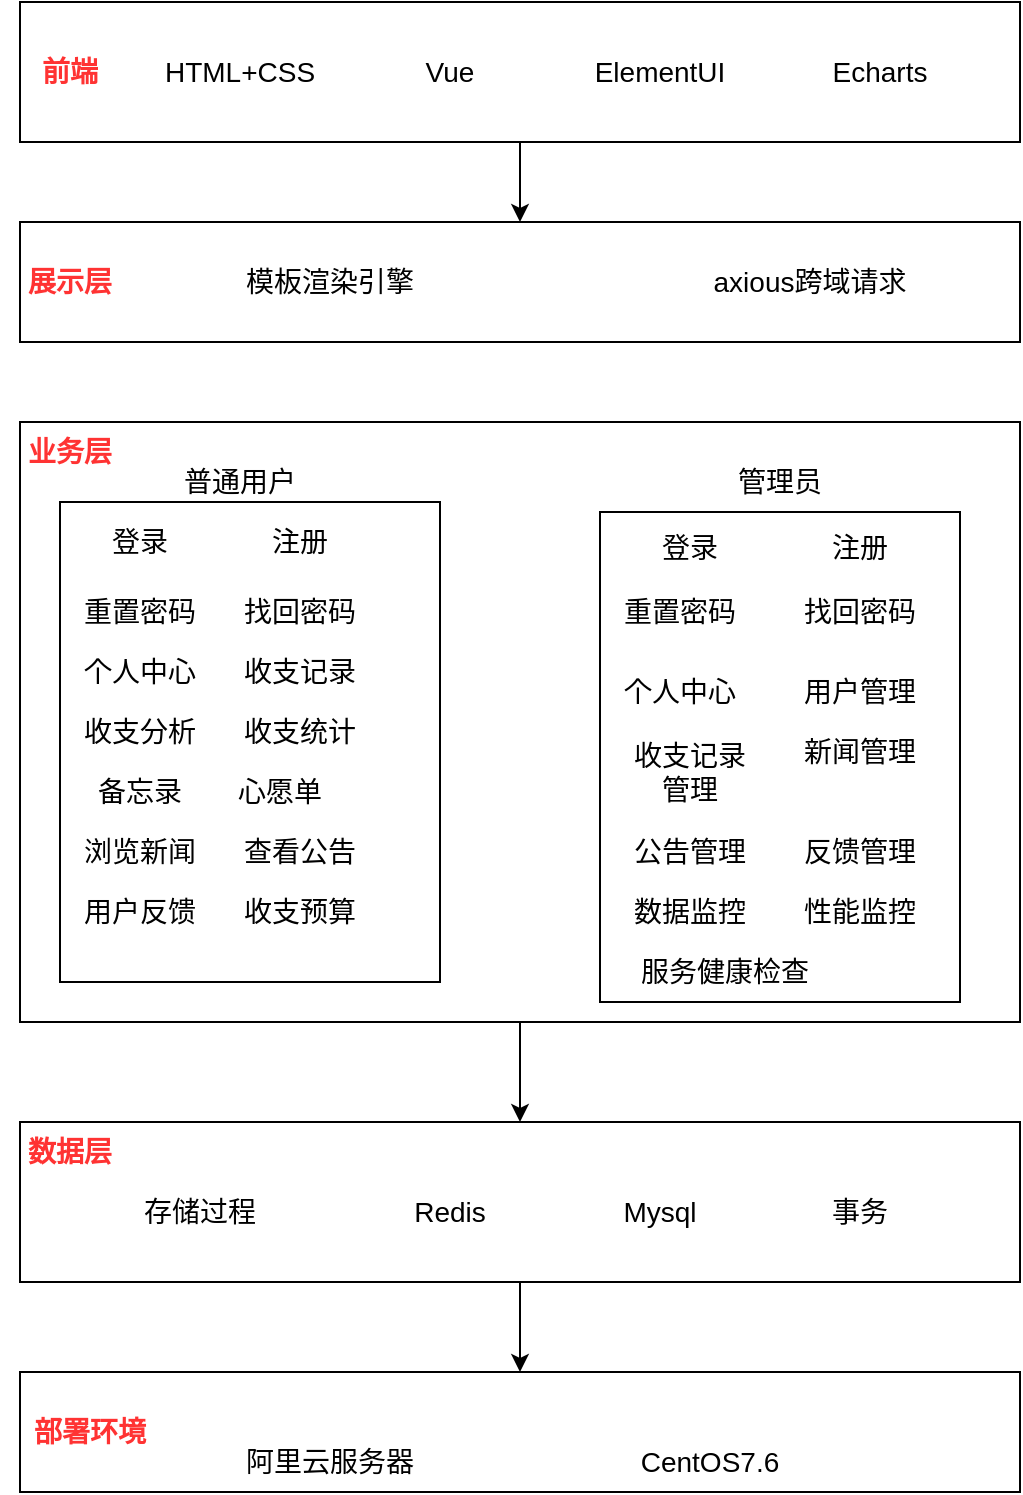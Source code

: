 <mxfile version="16.6.2" type="device"><diagram id="Y9OhO2kSSCuyKfrJHKeO" name="第 1 页"><mxGraphModel dx="1422" dy="761" grid="1" gridSize="10" guides="1" tooltips="1" connect="1" arrows="1" fold="1" page="1" pageScale="1" pageWidth="827" pageHeight="1169" math="0" shadow="0"><root><mxCell id="0"/><mxCell id="1" parent="0"/><mxCell id="0hmWqHft-x2trACRrvPl-2" value="" style="rounded=0;whiteSpace=wrap;html=1;" vertex="1" parent="1"><mxGeometry x="100" y="330" width="500" height="70" as="geometry"/></mxCell><mxCell id="0hmWqHft-x2trACRrvPl-3" value="&lt;font color=&quot;#ff3333&quot; style=&quot;font-size: 14px&quot;&gt;&lt;b&gt;前端&lt;/b&gt;&lt;/font&gt;" style="text;html=1;strokeColor=none;fillColor=none;align=center;verticalAlign=middle;whiteSpace=wrap;rounded=0;" vertex="1" parent="1"><mxGeometry x="90" y="350" width="70" height="30" as="geometry"/></mxCell><mxCell id="0hmWqHft-x2trACRrvPl-4" value="&lt;font color=&quot;#000000&quot;&gt;HTML+CSS&lt;/font&gt;" style="text;html=1;strokeColor=none;fillColor=none;align=center;verticalAlign=middle;whiteSpace=wrap;rounded=0;fontSize=14;fontColor=#FF3333;" vertex="1" parent="1"><mxGeometry x="180" y="350" width="60" height="30" as="geometry"/></mxCell><mxCell id="0hmWqHft-x2trACRrvPl-5" value="&lt;font color=&quot;#000000&quot;&gt;Vue&lt;/font&gt;" style="text;html=1;strokeColor=none;fillColor=none;align=center;verticalAlign=middle;whiteSpace=wrap;rounded=0;fontSize=14;fontColor=#FF3333;" vertex="1" parent="1"><mxGeometry x="285" y="350" width="60" height="30" as="geometry"/></mxCell><mxCell id="0hmWqHft-x2trACRrvPl-6" value="&lt;font color=&quot;#000000&quot;&gt;ElementUI&lt;/font&gt;" style="text;html=1;strokeColor=none;fillColor=none;align=center;verticalAlign=middle;whiteSpace=wrap;rounded=0;fontSize=14;fontColor=#FF3333;" vertex="1" parent="1"><mxGeometry x="390" y="350" width="60" height="30" as="geometry"/></mxCell><mxCell id="0hmWqHft-x2trACRrvPl-7" value="&lt;font color=&quot;#000000&quot;&gt;Echarts&lt;/font&gt;" style="text;html=1;strokeColor=none;fillColor=none;align=center;verticalAlign=middle;whiteSpace=wrap;rounded=0;fontSize=14;fontColor=#FF3333;" vertex="1" parent="1"><mxGeometry x="500" y="350" width="60" height="30" as="geometry"/></mxCell><mxCell id="0hmWqHft-x2trACRrvPl-9" value="" style="endArrow=classic;html=1;rounded=0;fontSize=14;fontColor=#000000;exitX=0.5;exitY=1;exitDx=0;exitDy=0;entryX=0.5;entryY=0;entryDx=0;entryDy=0;" edge="1" parent="1" source="0hmWqHft-x2trACRrvPl-2" target="0hmWqHft-x2trACRrvPl-10"><mxGeometry width="50" height="50" relative="1" as="geometry"><mxPoint x="390" y="610" as="sourcePoint"/><mxPoint x="315" y="440" as="targetPoint"/></mxGeometry></mxCell><mxCell id="0hmWqHft-x2trACRrvPl-10" value="" style="rounded=0;whiteSpace=wrap;html=1;fontSize=14;fontColor=#000000;" vertex="1" parent="1"><mxGeometry x="100" y="440" width="500" height="60" as="geometry"/></mxCell><mxCell id="0hmWqHft-x2trACRrvPl-11" value="&lt;font color=&quot;#ff3333&quot;&gt;&lt;span style=&quot;font-size: 14px&quot;&gt;&lt;b&gt;展示层&lt;/b&gt;&lt;/span&gt;&lt;/font&gt;" style="text;html=1;strokeColor=none;fillColor=none;align=center;verticalAlign=middle;whiteSpace=wrap;rounded=0;" vertex="1" parent="1"><mxGeometry x="90" y="455" width="70" height="30" as="geometry"/></mxCell><mxCell id="0hmWqHft-x2trACRrvPl-12" value="&lt;font color=&quot;#000000&quot;&gt;axious跨域请求&lt;/font&gt;" style="text;html=1;strokeColor=none;fillColor=none;align=center;verticalAlign=middle;whiteSpace=wrap;rounded=0;fontSize=14;fontColor=#FF3333;" vertex="1" parent="1"><mxGeometry x="440" y="455" width="110" height="30" as="geometry"/></mxCell><mxCell id="0hmWqHft-x2trACRrvPl-14" value="&lt;font color=&quot;#000000&quot;&gt;模板渲染引擎&lt;/font&gt;" style="text;html=1;strokeColor=none;fillColor=none;align=center;verticalAlign=middle;whiteSpace=wrap;rounded=0;fontSize=14;fontColor=#FF3333;" vertex="1" parent="1"><mxGeometry x="210" y="455" width="90" height="30" as="geometry"/></mxCell><mxCell id="0hmWqHft-x2trACRrvPl-15" value="" style="rounded=0;whiteSpace=wrap;html=1;fontSize=14;fontColor=#000000;" vertex="1" parent="1"><mxGeometry x="100" y="540" width="500" height="300" as="geometry"/></mxCell><mxCell id="0hmWqHft-x2trACRrvPl-16" value="" style="rounded=0;whiteSpace=wrap;html=1;fontSize=14;fontColor=#000000;" vertex="1" parent="1"><mxGeometry x="120" y="580" width="190" height="240" as="geometry"/></mxCell><mxCell id="0hmWqHft-x2trACRrvPl-17" value="&lt;font color=&quot;#ff3333&quot;&gt;&lt;span style=&quot;font-size: 14px&quot;&gt;&lt;b&gt;业务层&lt;/b&gt;&lt;/span&gt;&lt;/font&gt;" style="text;html=1;strokeColor=none;fillColor=none;align=center;verticalAlign=middle;whiteSpace=wrap;rounded=0;" vertex="1" parent="1"><mxGeometry x="90" y="540" width="70" height="30" as="geometry"/></mxCell><mxCell id="0hmWqHft-x2trACRrvPl-18" value="普通用户" style="text;html=1;strokeColor=none;fillColor=none;align=center;verticalAlign=middle;whiteSpace=wrap;rounded=0;fontSize=14;fontColor=#000000;" vertex="1" parent="1"><mxGeometry x="180" y="555" width="60" height="30" as="geometry"/></mxCell><mxCell id="0hmWqHft-x2trACRrvPl-19" value="" style="rounded=0;whiteSpace=wrap;html=1;fontSize=14;fontColor=#000000;" vertex="1" parent="1"><mxGeometry x="390" y="585" width="180" height="245" as="geometry"/></mxCell><mxCell id="0hmWqHft-x2trACRrvPl-20" value="管理员" style="text;html=1;strokeColor=none;fillColor=none;align=center;verticalAlign=middle;whiteSpace=wrap;rounded=0;fontSize=14;fontColor=#000000;" vertex="1" parent="1"><mxGeometry x="450" y="555" width="60" height="30" as="geometry"/></mxCell><mxCell id="0hmWqHft-x2trACRrvPl-21" value="登录" style="text;html=1;strokeColor=none;fillColor=none;align=center;verticalAlign=middle;whiteSpace=wrap;rounded=0;fontSize=14;fontColor=#000000;" vertex="1" parent="1"><mxGeometry x="130" y="585" width="60" height="30" as="geometry"/></mxCell><mxCell id="0hmWqHft-x2trACRrvPl-22" value="个人中心" style="text;html=1;strokeColor=none;fillColor=none;align=center;verticalAlign=middle;whiteSpace=wrap;rounded=0;fontSize=14;fontColor=#000000;" vertex="1" parent="1"><mxGeometry x="130" y="650" width="60" height="30" as="geometry"/></mxCell><mxCell id="0hmWqHft-x2trACRrvPl-23" value="注册" style="text;html=1;strokeColor=none;fillColor=none;align=center;verticalAlign=middle;whiteSpace=wrap;rounded=0;fontSize=14;fontColor=#000000;" vertex="1" parent="1"><mxGeometry x="210" y="585" width="60" height="30" as="geometry"/></mxCell><mxCell id="0hmWqHft-x2trACRrvPl-24" value="重置密码" style="text;html=1;strokeColor=none;fillColor=none;align=center;verticalAlign=middle;whiteSpace=wrap;rounded=0;fontSize=14;fontColor=#000000;" vertex="1" parent="1"><mxGeometry x="130" y="620" width="60" height="30" as="geometry"/></mxCell><mxCell id="0hmWqHft-x2trACRrvPl-25" value="找回密码" style="text;html=1;strokeColor=none;fillColor=none;align=center;verticalAlign=middle;whiteSpace=wrap;rounded=0;fontSize=14;fontColor=#000000;" vertex="1" parent="1"><mxGeometry x="210" y="620" width="60" height="30" as="geometry"/></mxCell><mxCell id="0hmWqHft-x2trACRrvPl-27" value="心愿单" style="text;html=1;strokeColor=none;fillColor=none;align=center;verticalAlign=middle;whiteSpace=wrap;rounded=0;fontSize=14;fontColor=#000000;" vertex="1" parent="1"><mxGeometry x="200" y="710" width="60" height="30" as="geometry"/></mxCell><mxCell id="0hmWqHft-x2trACRrvPl-28" value="收支分析" style="text;html=1;strokeColor=none;fillColor=none;align=center;verticalAlign=middle;whiteSpace=wrap;rounded=0;fontSize=14;fontColor=#000000;" vertex="1" parent="1"><mxGeometry x="130" y="680" width="60" height="30" as="geometry"/></mxCell><mxCell id="0hmWqHft-x2trACRrvPl-29" value="收支记录" style="text;html=1;strokeColor=none;fillColor=none;align=center;verticalAlign=middle;whiteSpace=wrap;rounded=0;fontSize=14;fontColor=#000000;" vertex="1" parent="1"><mxGeometry x="210" y="650" width="60" height="30" as="geometry"/></mxCell><mxCell id="0hmWqHft-x2trACRrvPl-30" value="收支统计" style="text;html=1;strokeColor=none;fillColor=none;align=center;verticalAlign=middle;whiteSpace=wrap;rounded=0;fontSize=14;fontColor=#000000;" vertex="1" parent="1"><mxGeometry x="210" y="680" width="60" height="30" as="geometry"/></mxCell><mxCell id="0hmWqHft-x2trACRrvPl-31" value="备忘录" style="text;html=1;strokeColor=none;fillColor=none;align=center;verticalAlign=middle;whiteSpace=wrap;rounded=0;fontSize=14;fontColor=#000000;" vertex="1" parent="1"><mxGeometry x="130" y="710" width="60" height="30" as="geometry"/></mxCell><mxCell id="0hmWqHft-x2trACRrvPl-32" value="浏览新闻" style="text;html=1;strokeColor=none;fillColor=none;align=center;verticalAlign=middle;whiteSpace=wrap;rounded=0;fontSize=14;fontColor=#000000;" vertex="1" parent="1"><mxGeometry x="130" y="740" width="60" height="30" as="geometry"/></mxCell><mxCell id="0hmWqHft-x2trACRrvPl-34" value="查看公告" style="text;html=1;strokeColor=none;fillColor=none;align=center;verticalAlign=middle;whiteSpace=wrap;rounded=0;fontSize=14;fontColor=#000000;" vertex="1" parent="1"><mxGeometry x="210" y="740" width="60" height="30" as="geometry"/></mxCell><mxCell id="0hmWqHft-x2trACRrvPl-35" value="用户反馈" style="text;html=1;strokeColor=none;fillColor=none;align=center;verticalAlign=middle;whiteSpace=wrap;rounded=0;fontSize=14;fontColor=#000000;" vertex="1" parent="1"><mxGeometry x="130" y="770" width="60" height="30" as="geometry"/></mxCell><mxCell id="0hmWqHft-x2trACRrvPl-36" value="收支预算" style="text;html=1;strokeColor=none;fillColor=none;align=center;verticalAlign=middle;whiteSpace=wrap;rounded=0;fontSize=14;fontColor=#000000;" vertex="1" parent="1"><mxGeometry x="210" y="770" width="60" height="30" as="geometry"/></mxCell><mxCell id="0hmWqHft-x2trACRrvPl-37" value="登录" style="text;html=1;strokeColor=none;fillColor=none;align=center;verticalAlign=middle;whiteSpace=wrap;rounded=0;fontSize=14;fontColor=#000000;" vertex="1" parent="1"><mxGeometry x="405" y="590" width="60" height="25" as="geometry"/></mxCell><mxCell id="0hmWqHft-x2trACRrvPl-38" value="注册" style="text;html=1;strokeColor=none;fillColor=none;align=center;verticalAlign=middle;whiteSpace=wrap;rounded=0;fontSize=14;fontColor=#000000;" vertex="1" parent="1"><mxGeometry x="490" y="587.5" width="60" height="30" as="geometry"/></mxCell><mxCell id="0hmWqHft-x2trACRrvPl-39" value="重置密码" style="text;html=1;strokeColor=none;fillColor=none;align=center;verticalAlign=middle;whiteSpace=wrap;rounded=0;fontSize=14;fontColor=#000000;" vertex="1" parent="1"><mxGeometry x="400" y="620" width="60" height="30" as="geometry"/></mxCell><mxCell id="0hmWqHft-x2trACRrvPl-40" value="找回密码" style="text;html=1;strokeColor=none;fillColor=none;align=center;verticalAlign=middle;whiteSpace=wrap;rounded=0;fontSize=14;fontColor=#000000;" vertex="1" parent="1"><mxGeometry x="490" y="620" width="60" height="30" as="geometry"/></mxCell><mxCell id="0hmWqHft-x2trACRrvPl-41" value="个人中心" style="text;html=1;strokeColor=none;fillColor=none;align=center;verticalAlign=middle;whiteSpace=wrap;rounded=0;fontSize=14;fontColor=#000000;" vertex="1" parent="1"><mxGeometry x="400" y="660" width="60" height="30" as="geometry"/></mxCell><mxCell id="0hmWqHft-x2trACRrvPl-42" value="用户管理" style="text;html=1;strokeColor=none;fillColor=none;align=center;verticalAlign=middle;whiteSpace=wrap;rounded=0;fontSize=14;fontColor=#000000;" vertex="1" parent="1"><mxGeometry x="490" y="660" width="60" height="30" as="geometry"/></mxCell><mxCell id="0hmWqHft-x2trACRrvPl-43" value="收支记录管理" style="text;html=1;strokeColor=none;fillColor=none;align=center;verticalAlign=middle;whiteSpace=wrap;rounded=0;fontSize=14;fontColor=#000000;" vertex="1" parent="1"><mxGeometry x="405" y="700" width="60" height="30" as="geometry"/></mxCell><mxCell id="0hmWqHft-x2trACRrvPl-44" value="新闻管理" style="text;html=1;strokeColor=none;fillColor=none;align=center;verticalAlign=middle;whiteSpace=wrap;rounded=0;fontSize=14;fontColor=#000000;" vertex="1" parent="1"><mxGeometry x="490" y="690" width="60" height="30" as="geometry"/></mxCell><mxCell id="0hmWqHft-x2trACRrvPl-45" value="公告管理" style="text;html=1;strokeColor=none;fillColor=none;align=center;verticalAlign=middle;whiteSpace=wrap;rounded=0;fontSize=14;fontColor=#000000;" vertex="1" parent="1"><mxGeometry x="405" y="740" width="60" height="30" as="geometry"/></mxCell><mxCell id="0hmWqHft-x2trACRrvPl-47" value="反馈管理" style="text;html=1;strokeColor=none;fillColor=none;align=center;verticalAlign=middle;whiteSpace=wrap;rounded=0;fontSize=14;fontColor=#000000;" vertex="1" parent="1"><mxGeometry x="490" y="740" width="60" height="30" as="geometry"/></mxCell><mxCell id="0hmWqHft-x2trACRrvPl-48" value="数据监控" style="text;html=1;strokeColor=none;fillColor=none;align=center;verticalAlign=middle;whiteSpace=wrap;rounded=0;fontSize=14;fontColor=#000000;" vertex="1" parent="1"><mxGeometry x="405" y="770" width="60" height="30" as="geometry"/></mxCell><mxCell id="0hmWqHft-x2trACRrvPl-49" value="性能监控" style="text;html=1;strokeColor=none;fillColor=none;align=center;verticalAlign=middle;whiteSpace=wrap;rounded=0;fontSize=14;fontColor=#000000;" vertex="1" parent="1"><mxGeometry x="490" y="770" width="60" height="30" as="geometry"/></mxCell><mxCell id="0hmWqHft-x2trACRrvPl-50" value="服务健康检查" style="text;html=1;strokeColor=none;fillColor=none;align=center;verticalAlign=middle;whiteSpace=wrap;rounded=0;fontSize=14;fontColor=#000000;" vertex="1" parent="1"><mxGeometry x="405" y="800" width="95" height="30" as="geometry"/></mxCell><mxCell id="0hmWqHft-x2trACRrvPl-52" value="" style="rounded=0;whiteSpace=wrap;html=1;fontSize=14;fontColor=#000000;" vertex="1" parent="1"><mxGeometry x="100" y="890" width="500" height="80" as="geometry"/></mxCell><mxCell id="0hmWqHft-x2trACRrvPl-53" value="" style="endArrow=classic;html=1;rounded=0;fontSize=14;fontColor=#000000;exitX=0.5;exitY=1;exitDx=0;exitDy=0;entryX=0.5;entryY=0;entryDx=0;entryDy=0;" edge="1" parent="1" source="0hmWqHft-x2trACRrvPl-15" target="0hmWqHft-x2trACRrvPl-52"><mxGeometry width="50" height="50" relative="1" as="geometry"><mxPoint x="390" y="880" as="sourcePoint"/><mxPoint x="440" y="830" as="targetPoint"/></mxGeometry></mxCell><mxCell id="0hmWqHft-x2trACRrvPl-54" value="&lt;font color=&quot;#ff3333&quot;&gt;&lt;span style=&quot;font-size: 14px&quot;&gt;&lt;b&gt;数据层&lt;/b&gt;&lt;/span&gt;&lt;/font&gt;" style="text;html=1;strokeColor=none;fillColor=none;align=center;verticalAlign=middle;whiteSpace=wrap;rounded=0;" vertex="1" parent="1"><mxGeometry x="90" y="890" width="70" height="30" as="geometry"/></mxCell><mxCell id="0hmWqHft-x2trACRrvPl-55" value="存储过程" style="text;html=1;strokeColor=none;fillColor=none;align=center;verticalAlign=middle;whiteSpace=wrap;rounded=0;fontSize=14;fontColor=#000000;" vertex="1" parent="1"><mxGeometry x="160" y="920" width="60" height="30" as="geometry"/></mxCell><mxCell id="0hmWqHft-x2trACRrvPl-56" value="Redis" style="text;html=1;strokeColor=none;fillColor=none;align=center;verticalAlign=middle;whiteSpace=wrap;rounded=0;fontSize=14;fontColor=#000000;" vertex="1" parent="1"><mxGeometry x="285" y="920" width="60" height="30" as="geometry"/></mxCell><mxCell id="0hmWqHft-x2trACRrvPl-57" value="Mysql" style="text;html=1;strokeColor=none;fillColor=none;align=center;verticalAlign=middle;whiteSpace=wrap;rounded=0;fontSize=14;fontColor=#000000;" vertex="1" parent="1"><mxGeometry x="390" y="920" width="60" height="30" as="geometry"/></mxCell><mxCell id="0hmWqHft-x2trACRrvPl-58" value="事务" style="text;html=1;strokeColor=none;fillColor=none;align=center;verticalAlign=middle;whiteSpace=wrap;rounded=0;fontSize=14;fontColor=#000000;" vertex="1" parent="1"><mxGeometry x="490" y="920" width="60" height="30" as="geometry"/></mxCell><mxCell id="0hmWqHft-x2trACRrvPl-59" value="" style="rounded=0;whiteSpace=wrap;html=1;fontSize=14;fontColor=#000000;" vertex="1" parent="1"><mxGeometry x="100" y="1015" width="500" height="60" as="geometry"/></mxCell><mxCell id="0hmWqHft-x2trACRrvPl-60" value="&lt;font color=&quot;#ff3333&quot;&gt;&lt;span style=&quot;font-size: 14px&quot;&gt;&lt;b&gt;部署环境&lt;/b&gt;&lt;/span&gt;&lt;/font&gt;" style="text;html=1;strokeColor=none;fillColor=none;align=center;verticalAlign=middle;whiteSpace=wrap;rounded=0;" vertex="1" parent="1"><mxGeometry x="100" y="1030" width="70" height="30" as="geometry"/></mxCell><mxCell id="0hmWqHft-x2trACRrvPl-61" value="阿里云服务器" style="text;html=1;strokeColor=none;fillColor=none;align=center;verticalAlign=middle;whiteSpace=wrap;rounded=0;fontSize=14;fontColor=#000000;" vertex="1" parent="1"><mxGeometry x="210" y="1045" width="90" height="30" as="geometry"/></mxCell><mxCell id="0hmWqHft-x2trACRrvPl-62" value="CentOS7.6" style="text;html=1;strokeColor=none;fillColor=none;align=center;verticalAlign=middle;whiteSpace=wrap;rounded=0;fontSize=14;fontColor=#000000;" vertex="1" parent="1"><mxGeometry x="400" y="1045" width="90" height="30" as="geometry"/></mxCell><mxCell id="0hmWqHft-x2trACRrvPl-63" value="" style="endArrow=classic;html=1;rounded=0;fontSize=14;fontColor=#000000;exitX=0.5;exitY=1;exitDx=0;exitDy=0;entryX=0.5;entryY=0;entryDx=0;entryDy=0;" edge="1" parent="1" source="0hmWqHft-x2trACRrvPl-52" target="0hmWqHft-x2trACRrvPl-59"><mxGeometry width="50" height="50" relative="1" as="geometry"><mxPoint x="390" y="870" as="sourcePoint"/><mxPoint x="440" y="820" as="targetPoint"/></mxGeometry></mxCell></root></mxGraphModel></diagram></mxfile>